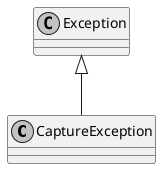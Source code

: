 @startuml
skinparam monochrome true
skinparam classAttributeIconSize 0

class CaptureException {
}

Exception <|-- CaptureException
@enduml
